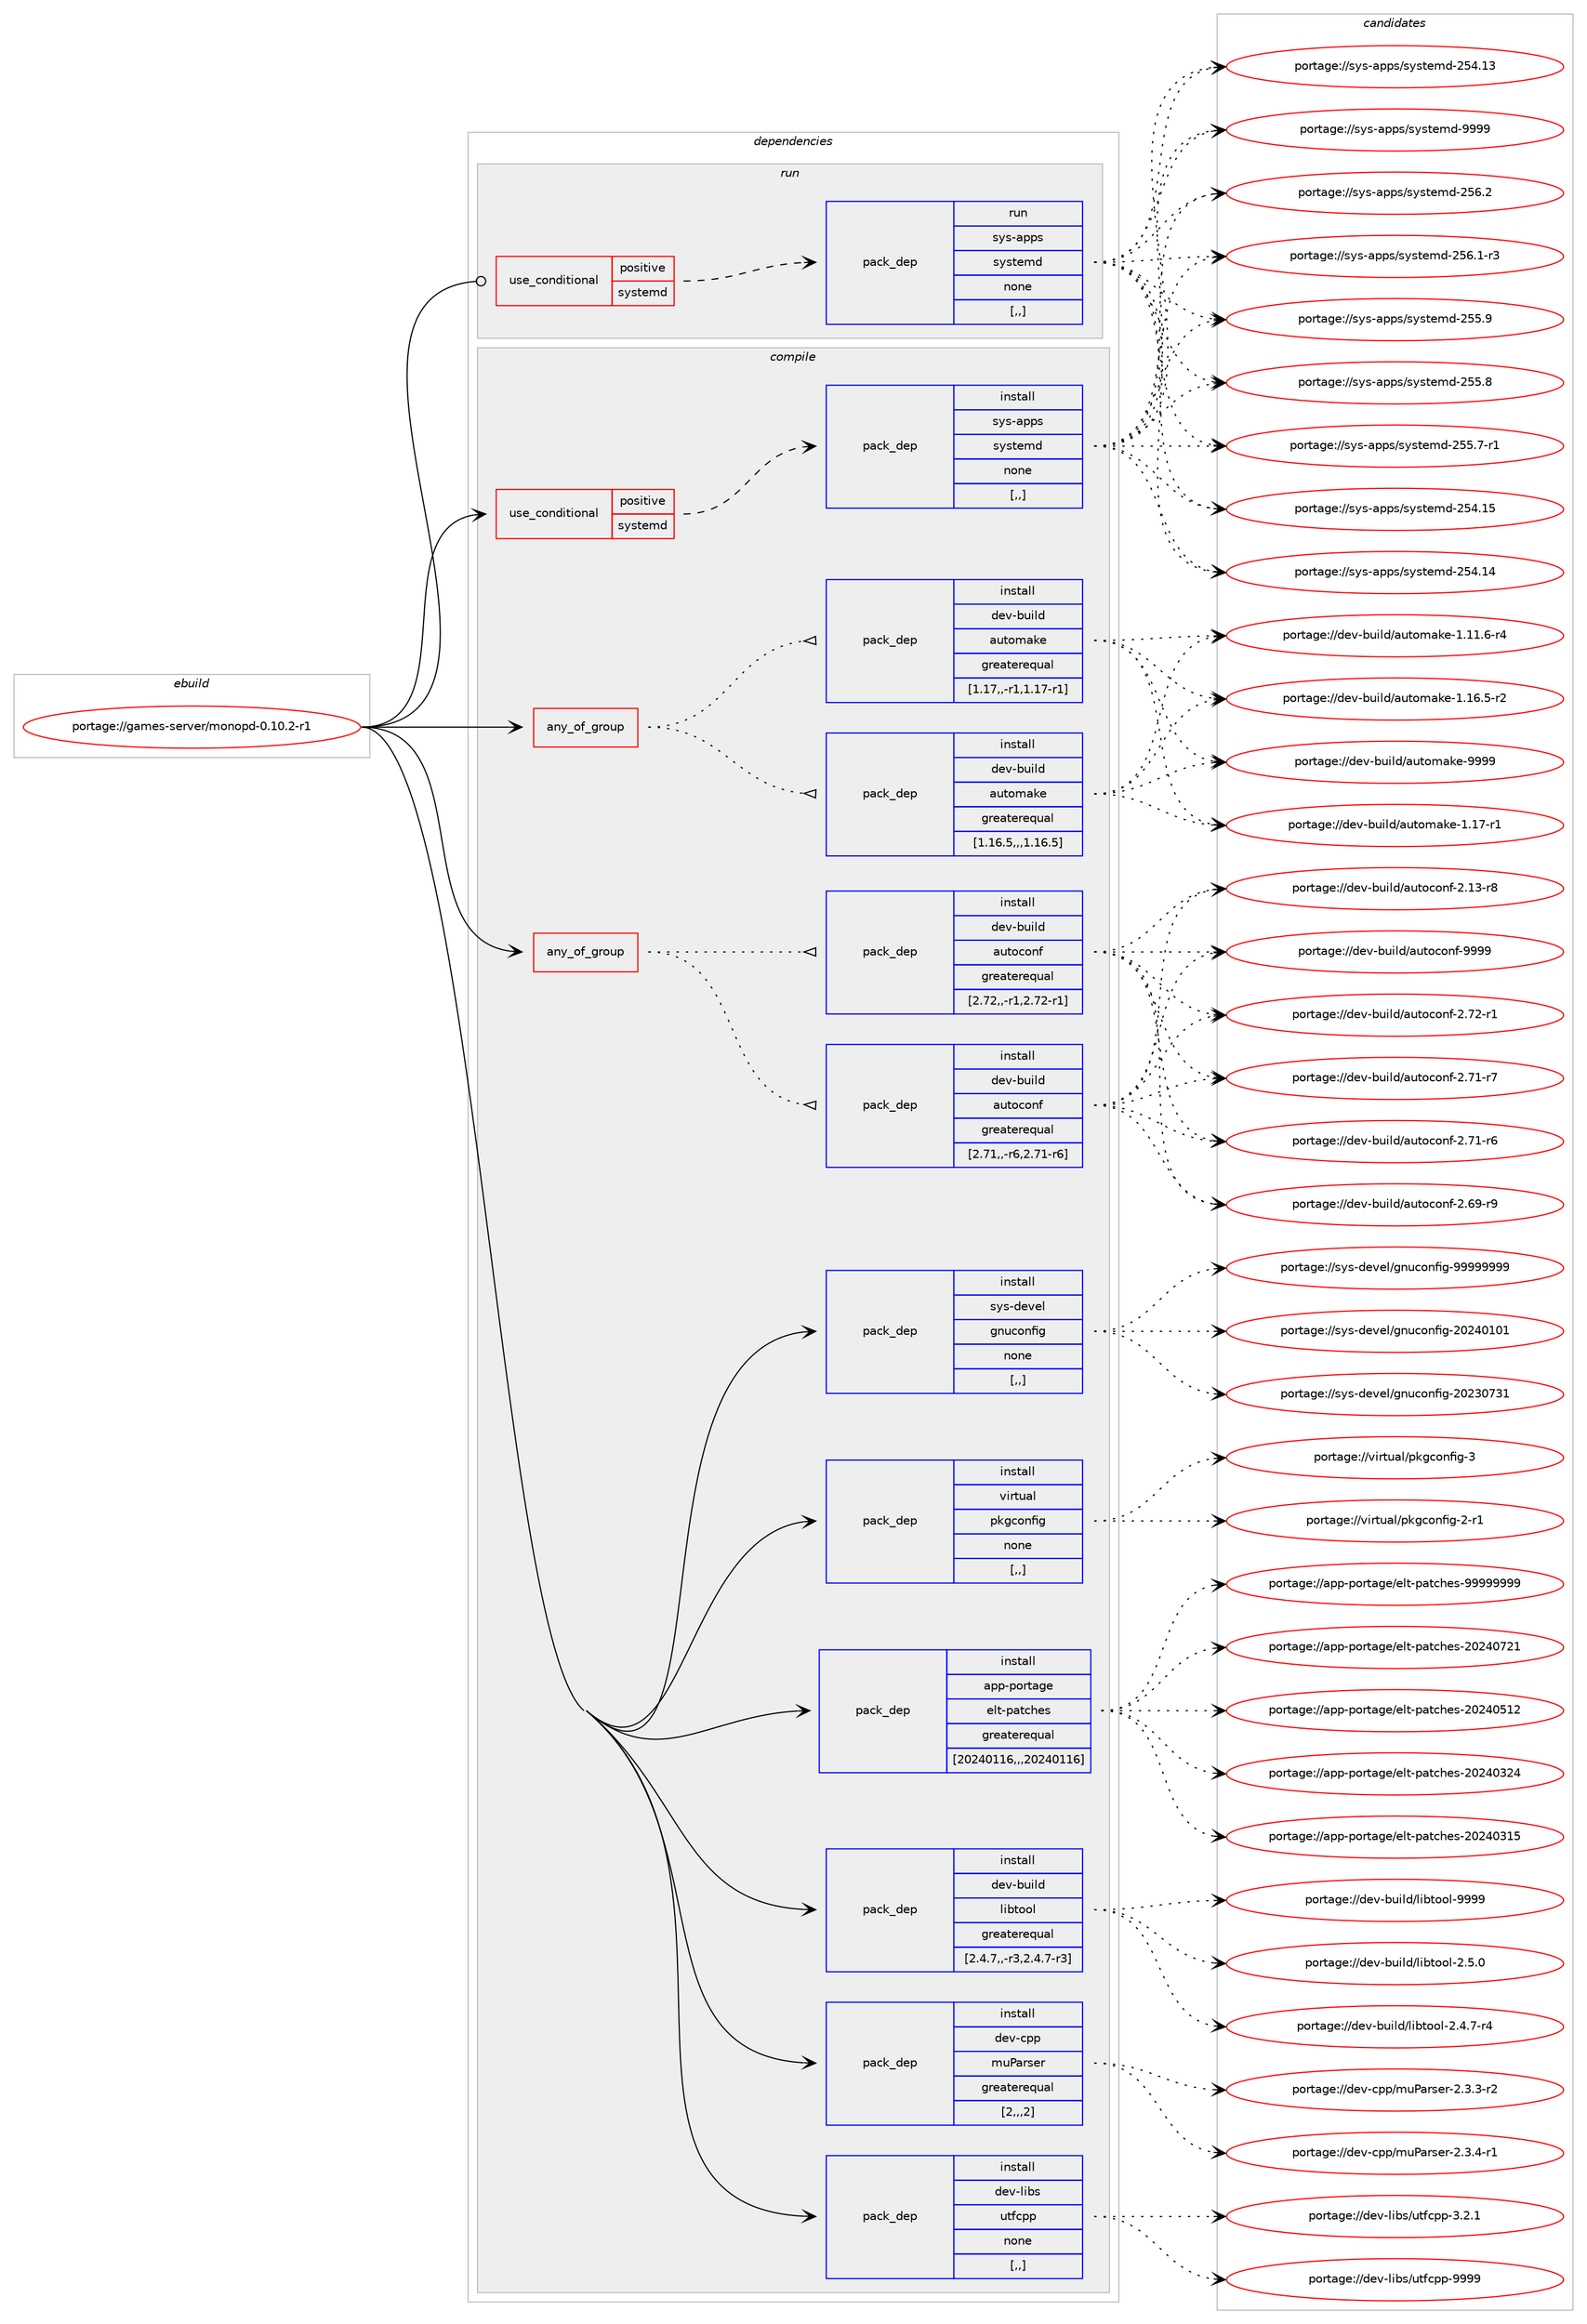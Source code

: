 digraph prolog {

# *************
# Graph options
# *************

newrank=true;
concentrate=true;
compound=true;
graph [rankdir=LR,fontname=Helvetica,fontsize=10,ranksep=1.5];#, ranksep=2.5, nodesep=0.2];
edge  [arrowhead=vee];
node  [fontname=Helvetica,fontsize=10];

# **********
# The ebuild
# **********

subgraph cluster_leftcol {
color=gray;
label=<<i>ebuild</i>>;
id [label="portage://games-server/monopd-0.10.2-r1", color=red, width=4, href="../games-server/monopd-0.10.2-r1.svg"];
}

# ****************
# The dependencies
# ****************

subgraph cluster_midcol {
color=gray;
label=<<i>dependencies</i>>;
subgraph cluster_compile {
fillcolor="#eeeeee";
style=filled;
label=<<i>compile</i>>;
subgraph any1367 {
dependency233949 [label=<<TABLE BORDER="0" CELLBORDER="1" CELLSPACING="0" CELLPADDING="4"><TR><TD CELLPADDING="10">any_of_group</TD></TR></TABLE>>, shape=none, color=red];subgraph pack167563 {
dependency233950 [label=<<TABLE BORDER="0" CELLBORDER="1" CELLSPACING="0" CELLPADDING="4" WIDTH="220"><TR><TD ROWSPAN="6" CELLPADDING="30">pack_dep</TD></TR><TR><TD WIDTH="110">install</TD></TR><TR><TD>dev-build</TD></TR><TR><TD>autoconf</TD></TR><TR><TD>greaterequal</TD></TR><TR><TD>[2.72,,-r1,2.72-r1]</TD></TR></TABLE>>, shape=none, color=blue];
}
dependency233949:e -> dependency233950:w [weight=20,style="dotted",arrowhead="oinv"];
subgraph pack167564 {
dependency233951 [label=<<TABLE BORDER="0" CELLBORDER="1" CELLSPACING="0" CELLPADDING="4" WIDTH="220"><TR><TD ROWSPAN="6" CELLPADDING="30">pack_dep</TD></TR><TR><TD WIDTH="110">install</TD></TR><TR><TD>dev-build</TD></TR><TR><TD>autoconf</TD></TR><TR><TD>greaterequal</TD></TR><TR><TD>[2.71,,-r6,2.71-r6]</TD></TR></TABLE>>, shape=none, color=blue];
}
dependency233949:e -> dependency233951:w [weight=20,style="dotted",arrowhead="oinv"];
}
id:e -> dependency233949:w [weight=20,style="solid",arrowhead="vee"];
subgraph any1368 {
dependency233952 [label=<<TABLE BORDER="0" CELLBORDER="1" CELLSPACING="0" CELLPADDING="4"><TR><TD CELLPADDING="10">any_of_group</TD></TR></TABLE>>, shape=none, color=red];subgraph pack167565 {
dependency233953 [label=<<TABLE BORDER="0" CELLBORDER="1" CELLSPACING="0" CELLPADDING="4" WIDTH="220"><TR><TD ROWSPAN="6" CELLPADDING="30">pack_dep</TD></TR><TR><TD WIDTH="110">install</TD></TR><TR><TD>dev-build</TD></TR><TR><TD>automake</TD></TR><TR><TD>greaterequal</TD></TR><TR><TD>[1.17,,-r1,1.17-r1]</TD></TR></TABLE>>, shape=none, color=blue];
}
dependency233952:e -> dependency233953:w [weight=20,style="dotted",arrowhead="oinv"];
subgraph pack167566 {
dependency233954 [label=<<TABLE BORDER="0" CELLBORDER="1" CELLSPACING="0" CELLPADDING="4" WIDTH="220"><TR><TD ROWSPAN="6" CELLPADDING="30">pack_dep</TD></TR><TR><TD WIDTH="110">install</TD></TR><TR><TD>dev-build</TD></TR><TR><TD>automake</TD></TR><TR><TD>greaterequal</TD></TR><TR><TD>[1.16.5,,,1.16.5]</TD></TR></TABLE>>, shape=none, color=blue];
}
dependency233952:e -> dependency233954:w [weight=20,style="dotted",arrowhead="oinv"];
}
id:e -> dependency233952:w [weight=20,style="solid",arrowhead="vee"];
subgraph cond64859 {
dependency233955 [label=<<TABLE BORDER="0" CELLBORDER="1" CELLSPACING="0" CELLPADDING="4"><TR><TD ROWSPAN="3" CELLPADDING="10">use_conditional</TD></TR><TR><TD>positive</TD></TR><TR><TD>systemd</TD></TR></TABLE>>, shape=none, color=red];
subgraph pack167567 {
dependency233956 [label=<<TABLE BORDER="0" CELLBORDER="1" CELLSPACING="0" CELLPADDING="4" WIDTH="220"><TR><TD ROWSPAN="6" CELLPADDING="30">pack_dep</TD></TR><TR><TD WIDTH="110">install</TD></TR><TR><TD>sys-apps</TD></TR><TR><TD>systemd</TD></TR><TR><TD>none</TD></TR><TR><TD>[,,]</TD></TR></TABLE>>, shape=none, color=blue];
}
dependency233955:e -> dependency233956:w [weight=20,style="dashed",arrowhead="vee"];
}
id:e -> dependency233955:w [weight=20,style="solid",arrowhead="vee"];
subgraph pack167568 {
dependency233957 [label=<<TABLE BORDER="0" CELLBORDER="1" CELLSPACING="0" CELLPADDING="4" WIDTH="220"><TR><TD ROWSPAN="6" CELLPADDING="30">pack_dep</TD></TR><TR><TD WIDTH="110">install</TD></TR><TR><TD>app-portage</TD></TR><TR><TD>elt-patches</TD></TR><TR><TD>greaterequal</TD></TR><TR><TD>[20240116,,,20240116]</TD></TR></TABLE>>, shape=none, color=blue];
}
id:e -> dependency233957:w [weight=20,style="solid",arrowhead="vee"];
subgraph pack167569 {
dependency233958 [label=<<TABLE BORDER="0" CELLBORDER="1" CELLSPACING="0" CELLPADDING="4" WIDTH="220"><TR><TD ROWSPAN="6" CELLPADDING="30">pack_dep</TD></TR><TR><TD WIDTH="110">install</TD></TR><TR><TD>dev-build</TD></TR><TR><TD>libtool</TD></TR><TR><TD>greaterequal</TD></TR><TR><TD>[2.4.7,,-r3,2.4.7-r3]</TD></TR></TABLE>>, shape=none, color=blue];
}
id:e -> dependency233958:w [weight=20,style="solid",arrowhead="vee"];
subgraph pack167570 {
dependency233959 [label=<<TABLE BORDER="0" CELLBORDER="1" CELLSPACING="0" CELLPADDING="4" WIDTH="220"><TR><TD ROWSPAN="6" CELLPADDING="30">pack_dep</TD></TR><TR><TD WIDTH="110">install</TD></TR><TR><TD>dev-cpp</TD></TR><TR><TD>muParser</TD></TR><TR><TD>greaterequal</TD></TR><TR><TD>[2,,,2]</TD></TR></TABLE>>, shape=none, color=blue];
}
id:e -> dependency233959:w [weight=20,style="solid",arrowhead="vee"];
subgraph pack167571 {
dependency233960 [label=<<TABLE BORDER="0" CELLBORDER="1" CELLSPACING="0" CELLPADDING="4" WIDTH="220"><TR><TD ROWSPAN="6" CELLPADDING="30">pack_dep</TD></TR><TR><TD WIDTH="110">install</TD></TR><TR><TD>dev-libs</TD></TR><TR><TD>utfcpp</TD></TR><TR><TD>none</TD></TR><TR><TD>[,,]</TD></TR></TABLE>>, shape=none, color=blue];
}
id:e -> dependency233960:w [weight=20,style="solid",arrowhead="vee"];
subgraph pack167572 {
dependency233961 [label=<<TABLE BORDER="0" CELLBORDER="1" CELLSPACING="0" CELLPADDING="4" WIDTH="220"><TR><TD ROWSPAN="6" CELLPADDING="30">pack_dep</TD></TR><TR><TD WIDTH="110">install</TD></TR><TR><TD>sys-devel</TD></TR><TR><TD>gnuconfig</TD></TR><TR><TD>none</TD></TR><TR><TD>[,,]</TD></TR></TABLE>>, shape=none, color=blue];
}
id:e -> dependency233961:w [weight=20,style="solid",arrowhead="vee"];
subgraph pack167573 {
dependency233962 [label=<<TABLE BORDER="0" CELLBORDER="1" CELLSPACING="0" CELLPADDING="4" WIDTH="220"><TR><TD ROWSPAN="6" CELLPADDING="30">pack_dep</TD></TR><TR><TD WIDTH="110">install</TD></TR><TR><TD>virtual</TD></TR><TR><TD>pkgconfig</TD></TR><TR><TD>none</TD></TR><TR><TD>[,,]</TD></TR></TABLE>>, shape=none, color=blue];
}
id:e -> dependency233962:w [weight=20,style="solid",arrowhead="vee"];
}
subgraph cluster_compileandrun {
fillcolor="#eeeeee";
style=filled;
label=<<i>compile and run</i>>;
}
subgraph cluster_run {
fillcolor="#eeeeee";
style=filled;
label=<<i>run</i>>;
subgraph cond64860 {
dependency233963 [label=<<TABLE BORDER="0" CELLBORDER="1" CELLSPACING="0" CELLPADDING="4"><TR><TD ROWSPAN="3" CELLPADDING="10">use_conditional</TD></TR><TR><TD>positive</TD></TR><TR><TD>systemd</TD></TR></TABLE>>, shape=none, color=red];
subgraph pack167574 {
dependency233964 [label=<<TABLE BORDER="0" CELLBORDER="1" CELLSPACING="0" CELLPADDING="4" WIDTH="220"><TR><TD ROWSPAN="6" CELLPADDING="30">pack_dep</TD></TR><TR><TD WIDTH="110">run</TD></TR><TR><TD>sys-apps</TD></TR><TR><TD>systemd</TD></TR><TR><TD>none</TD></TR><TR><TD>[,,]</TD></TR></TABLE>>, shape=none, color=blue];
}
dependency233963:e -> dependency233964:w [weight=20,style="dashed",arrowhead="vee"];
}
id:e -> dependency233963:w [weight=20,style="solid",arrowhead="odot"];
}
}

# **************
# The candidates
# **************

subgraph cluster_choices {
rank=same;
color=gray;
label=<<i>candidates</i>>;

subgraph choice167563 {
color=black;
nodesep=1;
choice10010111845981171051081004797117116111991111101024557575757 [label="portage://dev-build/autoconf-9999", color=red, width=4,href="../dev-build/autoconf-9999.svg"];
choice100101118459811710510810047971171161119911111010245504655504511449 [label="portage://dev-build/autoconf-2.72-r1", color=red, width=4,href="../dev-build/autoconf-2.72-r1.svg"];
choice100101118459811710510810047971171161119911111010245504655494511455 [label="portage://dev-build/autoconf-2.71-r7", color=red, width=4,href="../dev-build/autoconf-2.71-r7.svg"];
choice100101118459811710510810047971171161119911111010245504655494511454 [label="portage://dev-build/autoconf-2.71-r6", color=red, width=4,href="../dev-build/autoconf-2.71-r6.svg"];
choice100101118459811710510810047971171161119911111010245504654574511457 [label="portage://dev-build/autoconf-2.69-r9", color=red, width=4,href="../dev-build/autoconf-2.69-r9.svg"];
choice100101118459811710510810047971171161119911111010245504649514511456 [label="portage://dev-build/autoconf-2.13-r8", color=red, width=4,href="../dev-build/autoconf-2.13-r8.svg"];
dependency233950:e -> choice10010111845981171051081004797117116111991111101024557575757:w [style=dotted,weight="100"];
dependency233950:e -> choice100101118459811710510810047971171161119911111010245504655504511449:w [style=dotted,weight="100"];
dependency233950:e -> choice100101118459811710510810047971171161119911111010245504655494511455:w [style=dotted,weight="100"];
dependency233950:e -> choice100101118459811710510810047971171161119911111010245504655494511454:w [style=dotted,weight="100"];
dependency233950:e -> choice100101118459811710510810047971171161119911111010245504654574511457:w [style=dotted,weight="100"];
dependency233950:e -> choice100101118459811710510810047971171161119911111010245504649514511456:w [style=dotted,weight="100"];
}
subgraph choice167564 {
color=black;
nodesep=1;
choice10010111845981171051081004797117116111991111101024557575757 [label="portage://dev-build/autoconf-9999", color=red, width=4,href="../dev-build/autoconf-9999.svg"];
choice100101118459811710510810047971171161119911111010245504655504511449 [label="portage://dev-build/autoconf-2.72-r1", color=red, width=4,href="../dev-build/autoconf-2.72-r1.svg"];
choice100101118459811710510810047971171161119911111010245504655494511455 [label="portage://dev-build/autoconf-2.71-r7", color=red, width=4,href="../dev-build/autoconf-2.71-r7.svg"];
choice100101118459811710510810047971171161119911111010245504655494511454 [label="portage://dev-build/autoconf-2.71-r6", color=red, width=4,href="../dev-build/autoconf-2.71-r6.svg"];
choice100101118459811710510810047971171161119911111010245504654574511457 [label="portage://dev-build/autoconf-2.69-r9", color=red, width=4,href="../dev-build/autoconf-2.69-r9.svg"];
choice100101118459811710510810047971171161119911111010245504649514511456 [label="portage://dev-build/autoconf-2.13-r8", color=red, width=4,href="../dev-build/autoconf-2.13-r8.svg"];
dependency233951:e -> choice10010111845981171051081004797117116111991111101024557575757:w [style=dotted,weight="100"];
dependency233951:e -> choice100101118459811710510810047971171161119911111010245504655504511449:w [style=dotted,weight="100"];
dependency233951:e -> choice100101118459811710510810047971171161119911111010245504655494511455:w [style=dotted,weight="100"];
dependency233951:e -> choice100101118459811710510810047971171161119911111010245504655494511454:w [style=dotted,weight="100"];
dependency233951:e -> choice100101118459811710510810047971171161119911111010245504654574511457:w [style=dotted,weight="100"];
dependency233951:e -> choice100101118459811710510810047971171161119911111010245504649514511456:w [style=dotted,weight="100"];
}
subgraph choice167565 {
color=black;
nodesep=1;
choice10010111845981171051081004797117116111109971071014557575757 [label="portage://dev-build/automake-9999", color=red, width=4,href="../dev-build/automake-9999.svg"];
choice100101118459811710510810047971171161111099710710145494649554511449 [label="portage://dev-build/automake-1.17-r1", color=red, width=4,href="../dev-build/automake-1.17-r1.svg"];
choice1001011184598117105108100479711711611110997107101454946495446534511450 [label="portage://dev-build/automake-1.16.5-r2", color=red, width=4,href="../dev-build/automake-1.16.5-r2.svg"];
choice1001011184598117105108100479711711611110997107101454946494946544511452 [label="portage://dev-build/automake-1.11.6-r4", color=red, width=4,href="../dev-build/automake-1.11.6-r4.svg"];
dependency233953:e -> choice10010111845981171051081004797117116111109971071014557575757:w [style=dotted,weight="100"];
dependency233953:e -> choice100101118459811710510810047971171161111099710710145494649554511449:w [style=dotted,weight="100"];
dependency233953:e -> choice1001011184598117105108100479711711611110997107101454946495446534511450:w [style=dotted,weight="100"];
dependency233953:e -> choice1001011184598117105108100479711711611110997107101454946494946544511452:w [style=dotted,weight="100"];
}
subgraph choice167566 {
color=black;
nodesep=1;
choice10010111845981171051081004797117116111109971071014557575757 [label="portage://dev-build/automake-9999", color=red, width=4,href="../dev-build/automake-9999.svg"];
choice100101118459811710510810047971171161111099710710145494649554511449 [label="portage://dev-build/automake-1.17-r1", color=red, width=4,href="../dev-build/automake-1.17-r1.svg"];
choice1001011184598117105108100479711711611110997107101454946495446534511450 [label="portage://dev-build/automake-1.16.5-r2", color=red, width=4,href="../dev-build/automake-1.16.5-r2.svg"];
choice1001011184598117105108100479711711611110997107101454946494946544511452 [label="portage://dev-build/automake-1.11.6-r4", color=red, width=4,href="../dev-build/automake-1.11.6-r4.svg"];
dependency233954:e -> choice10010111845981171051081004797117116111109971071014557575757:w [style=dotted,weight="100"];
dependency233954:e -> choice100101118459811710510810047971171161111099710710145494649554511449:w [style=dotted,weight="100"];
dependency233954:e -> choice1001011184598117105108100479711711611110997107101454946495446534511450:w [style=dotted,weight="100"];
dependency233954:e -> choice1001011184598117105108100479711711611110997107101454946494946544511452:w [style=dotted,weight="100"];
}
subgraph choice167567 {
color=black;
nodesep=1;
choice1151211154597112112115471151211151161011091004557575757 [label="portage://sys-apps/systemd-9999", color=red, width=4,href="../sys-apps/systemd-9999.svg"];
choice115121115459711211211547115121115116101109100455053544650 [label="portage://sys-apps/systemd-256.2", color=red, width=4,href="../sys-apps/systemd-256.2.svg"];
choice1151211154597112112115471151211151161011091004550535446494511451 [label="portage://sys-apps/systemd-256.1-r3", color=red, width=4,href="../sys-apps/systemd-256.1-r3.svg"];
choice115121115459711211211547115121115116101109100455053534657 [label="portage://sys-apps/systemd-255.9", color=red, width=4,href="../sys-apps/systemd-255.9.svg"];
choice115121115459711211211547115121115116101109100455053534656 [label="portage://sys-apps/systemd-255.8", color=red, width=4,href="../sys-apps/systemd-255.8.svg"];
choice1151211154597112112115471151211151161011091004550535346554511449 [label="portage://sys-apps/systemd-255.7-r1", color=red, width=4,href="../sys-apps/systemd-255.7-r1.svg"];
choice11512111545971121121154711512111511610110910045505352464953 [label="portage://sys-apps/systemd-254.15", color=red, width=4,href="../sys-apps/systemd-254.15.svg"];
choice11512111545971121121154711512111511610110910045505352464952 [label="portage://sys-apps/systemd-254.14", color=red, width=4,href="../sys-apps/systemd-254.14.svg"];
choice11512111545971121121154711512111511610110910045505352464951 [label="portage://sys-apps/systemd-254.13", color=red, width=4,href="../sys-apps/systemd-254.13.svg"];
dependency233956:e -> choice1151211154597112112115471151211151161011091004557575757:w [style=dotted,weight="100"];
dependency233956:e -> choice115121115459711211211547115121115116101109100455053544650:w [style=dotted,weight="100"];
dependency233956:e -> choice1151211154597112112115471151211151161011091004550535446494511451:w [style=dotted,weight="100"];
dependency233956:e -> choice115121115459711211211547115121115116101109100455053534657:w [style=dotted,weight="100"];
dependency233956:e -> choice115121115459711211211547115121115116101109100455053534656:w [style=dotted,weight="100"];
dependency233956:e -> choice1151211154597112112115471151211151161011091004550535346554511449:w [style=dotted,weight="100"];
dependency233956:e -> choice11512111545971121121154711512111511610110910045505352464953:w [style=dotted,weight="100"];
dependency233956:e -> choice11512111545971121121154711512111511610110910045505352464952:w [style=dotted,weight="100"];
dependency233956:e -> choice11512111545971121121154711512111511610110910045505352464951:w [style=dotted,weight="100"];
}
subgraph choice167568 {
color=black;
nodesep=1;
choice97112112451121111141169710310147101108116451129711699104101115455757575757575757 [label="portage://app-portage/elt-patches-99999999", color=red, width=4,href="../app-portage/elt-patches-99999999.svg"];
choice97112112451121111141169710310147101108116451129711699104101115455048505248555049 [label="portage://app-portage/elt-patches-20240721", color=red, width=4,href="../app-portage/elt-patches-20240721.svg"];
choice97112112451121111141169710310147101108116451129711699104101115455048505248534950 [label="portage://app-portage/elt-patches-20240512", color=red, width=4,href="../app-portage/elt-patches-20240512.svg"];
choice97112112451121111141169710310147101108116451129711699104101115455048505248515052 [label="portage://app-portage/elt-patches-20240324", color=red, width=4,href="../app-portage/elt-patches-20240324.svg"];
choice97112112451121111141169710310147101108116451129711699104101115455048505248514953 [label="portage://app-portage/elt-patches-20240315", color=red, width=4,href="../app-portage/elt-patches-20240315.svg"];
dependency233957:e -> choice97112112451121111141169710310147101108116451129711699104101115455757575757575757:w [style=dotted,weight="100"];
dependency233957:e -> choice97112112451121111141169710310147101108116451129711699104101115455048505248555049:w [style=dotted,weight="100"];
dependency233957:e -> choice97112112451121111141169710310147101108116451129711699104101115455048505248534950:w [style=dotted,weight="100"];
dependency233957:e -> choice97112112451121111141169710310147101108116451129711699104101115455048505248515052:w [style=dotted,weight="100"];
dependency233957:e -> choice97112112451121111141169710310147101108116451129711699104101115455048505248514953:w [style=dotted,weight="100"];
}
subgraph choice167569 {
color=black;
nodesep=1;
choice100101118459811710510810047108105981161111111084557575757 [label="portage://dev-build/libtool-9999", color=red, width=4,href="../dev-build/libtool-9999.svg"];
choice10010111845981171051081004710810598116111111108455046534648 [label="portage://dev-build/libtool-2.5.0", color=red, width=4,href="../dev-build/libtool-2.5.0.svg"];
choice100101118459811710510810047108105981161111111084550465246554511452 [label="portage://dev-build/libtool-2.4.7-r4", color=red, width=4,href="../dev-build/libtool-2.4.7-r4.svg"];
dependency233958:e -> choice100101118459811710510810047108105981161111111084557575757:w [style=dotted,weight="100"];
dependency233958:e -> choice10010111845981171051081004710810598116111111108455046534648:w [style=dotted,weight="100"];
dependency233958:e -> choice100101118459811710510810047108105981161111111084550465246554511452:w [style=dotted,weight="100"];
}
subgraph choice167570 {
color=black;
nodesep=1;
choice10010111845991121124710911780971141151011144550465146524511449 [label="portage://dev-cpp/muParser-2.3.4-r1", color=red, width=4,href="../dev-cpp/muParser-2.3.4-r1.svg"];
choice10010111845991121124710911780971141151011144550465146514511450 [label="portage://dev-cpp/muParser-2.3.3-r2", color=red, width=4,href="../dev-cpp/muParser-2.3.3-r2.svg"];
dependency233959:e -> choice10010111845991121124710911780971141151011144550465146524511449:w [style=dotted,weight="100"];
dependency233959:e -> choice10010111845991121124710911780971141151011144550465146514511450:w [style=dotted,weight="100"];
}
subgraph choice167571 {
color=black;
nodesep=1;
choice100101118451081059811547117116102991121124557575757 [label="portage://dev-libs/utfcpp-9999", color=red, width=4,href="../dev-libs/utfcpp-9999.svg"];
choice10010111845108105981154711711610299112112455146504649 [label="portage://dev-libs/utfcpp-3.2.1", color=red, width=4,href="../dev-libs/utfcpp-3.2.1.svg"];
dependency233960:e -> choice100101118451081059811547117116102991121124557575757:w [style=dotted,weight="100"];
dependency233960:e -> choice10010111845108105981154711711610299112112455146504649:w [style=dotted,weight="100"];
}
subgraph choice167572 {
color=black;
nodesep=1;
choice115121115451001011181011084710311011799111110102105103455757575757575757 [label="portage://sys-devel/gnuconfig-99999999", color=red, width=4,href="../sys-devel/gnuconfig-99999999.svg"];
choice115121115451001011181011084710311011799111110102105103455048505248494849 [label="portage://sys-devel/gnuconfig-20240101", color=red, width=4,href="../sys-devel/gnuconfig-20240101.svg"];
choice115121115451001011181011084710311011799111110102105103455048505148555149 [label="portage://sys-devel/gnuconfig-20230731", color=red, width=4,href="../sys-devel/gnuconfig-20230731.svg"];
dependency233961:e -> choice115121115451001011181011084710311011799111110102105103455757575757575757:w [style=dotted,weight="100"];
dependency233961:e -> choice115121115451001011181011084710311011799111110102105103455048505248494849:w [style=dotted,weight="100"];
dependency233961:e -> choice115121115451001011181011084710311011799111110102105103455048505148555149:w [style=dotted,weight="100"];
}
subgraph choice167573 {
color=black;
nodesep=1;
choice1181051141161179710847112107103991111101021051034551 [label="portage://virtual/pkgconfig-3", color=red, width=4,href="../virtual/pkgconfig-3.svg"];
choice11810511411611797108471121071039911111010210510345504511449 [label="portage://virtual/pkgconfig-2-r1", color=red, width=4,href="../virtual/pkgconfig-2-r1.svg"];
dependency233962:e -> choice1181051141161179710847112107103991111101021051034551:w [style=dotted,weight="100"];
dependency233962:e -> choice11810511411611797108471121071039911111010210510345504511449:w [style=dotted,weight="100"];
}
subgraph choice167574 {
color=black;
nodesep=1;
choice1151211154597112112115471151211151161011091004557575757 [label="portage://sys-apps/systemd-9999", color=red, width=4,href="../sys-apps/systemd-9999.svg"];
choice115121115459711211211547115121115116101109100455053544650 [label="portage://sys-apps/systemd-256.2", color=red, width=4,href="../sys-apps/systemd-256.2.svg"];
choice1151211154597112112115471151211151161011091004550535446494511451 [label="portage://sys-apps/systemd-256.1-r3", color=red, width=4,href="../sys-apps/systemd-256.1-r3.svg"];
choice115121115459711211211547115121115116101109100455053534657 [label="portage://sys-apps/systemd-255.9", color=red, width=4,href="../sys-apps/systemd-255.9.svg"];
choice115121115459711211211547115121115116101109100455053534656 [label="portage://sys-apps/systemd-255.8", color=red, width=4,href="../sys-apps/systemd-255.8.svg"];
choice1151211154597112112115471151211151161011091004550535346554511449 [label="portage://sys-apps/systemd-255.7-r1", color=red, width=4,href="../sys-apps/systemd-255.7-r1.svg"];
choice11512111545971121121154711512111511610110910045505352464953 [label="portage://sys-apps/systemd-254.15", color=red, width=4,href="../sys-apps/systemd-254.15.svg"];
choice11512111545971121121154711512111511610110910045505352464952 [label="portage://sys-apps/systemd-254.14", color=red, width=4,href="../sys-apps/systemd-254.14.svg"];
choice11512111545971121121154711512111511610110910045505352464951 [label="portage://sys-apps/systemd-254.13", color=red, width=4,href="../sys-apps/systemd-254.13.svg"];
dependency233964:e -> choice1151211154597112112115471151211151161011091004557575757:w [style=dotted,weight="100"];
dependency233964:e -> choice115121115459711211211547115121115116101109100455053544650:w [style=dotted,weight="100"];
dependency233964:e -> choice1151211154597112112115471151211151161011091004550535446494511451:w [style=dotted,weight="100"];
dependency233964:e -> choice115121115459711211211547115121115116101109100455053534657:w [style=dotted,weight="100"];
dependency233964:e -> choice115121115459711211211547115121115116101109100455053534656:w [style=dotted,weight="100"];
dependency233964:e -> choice1151211154597112112115471151211151161011091004550535346554511449:w [style=dotted,weight="100"];
dependency233964:e -> choice11512111545971121121154711512111511610110910045505352464953:w [style=dotted,weight="100"];
dependency233964:e -> choice11512111545971121121154711512111511610110910045505352464952:w [style=dotted,weight="100"];
dependency233964:e -> choice11512111545971121121154711512111511610110910045505352464951:w [style=dotted,weight="100"];
}
}

}
